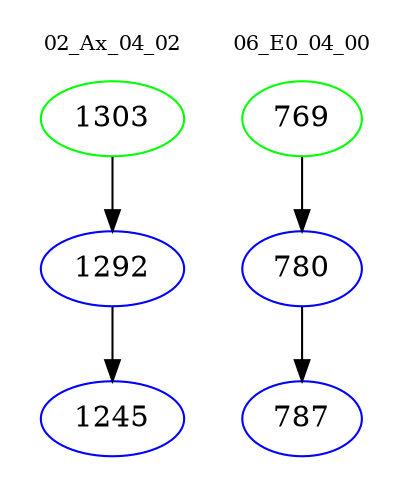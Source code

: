 digraph{
subgraph cluster_0 {
color = white
label = "02_Ax_04_02";
fontsize=10;
T0_1303 [label="1303", color="green"]
T0_1303 -> T0_1292 [color="black"]
T0_1292 [label="1292", color="blue"]
T0_1292 -> T0_1245 [color="black"]
T0_1245 [label="1245", color="blue"]
}
subgraph cluster_1 {
color = white
label = "06_E0_04_00";
fontsize=10;
T1_769 [label="769", color="green"]
T1_769 -> T1_780 [color="black"]
T1_780 [label="780", color="blue"]
T1_780 -> T1_787 [color="black"]
T1_787 [label="787", color="blue"]
}
}
